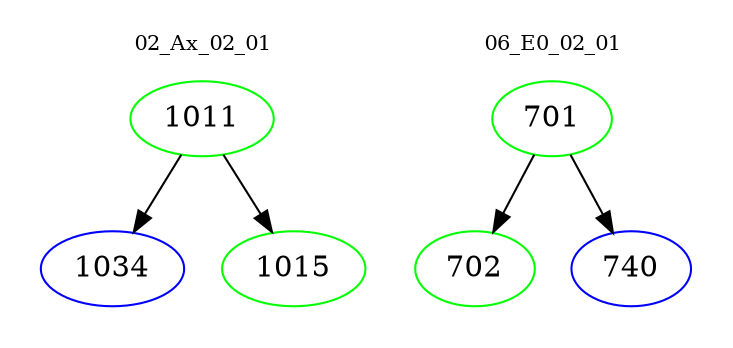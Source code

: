 digraph{
subgraph cluster_0 {
color = white
label = "02_Ax_02_01";
fontsize=10;
T0_1011 [label="1011", color="green"]
T0_1011 -> T0_1034 [color="black"]
T0_1034 [label="1034", color="blue"]
T0_1011 -> T0_1015 [color="black"]
T0_1015 [label="1015", color="green"]
}
subgraph cluster_1 {
color = white
label = "06_E0_02_01";
fontsize=10;
T1_701 [label="701", color="green"]
T1_701 -> T1_702 [color="black"]
T1_702 [label="702", color="green"]
T1_701 -> T1_740 [color="black"]
T1_740 [label="740", color="blue"]
}
}
